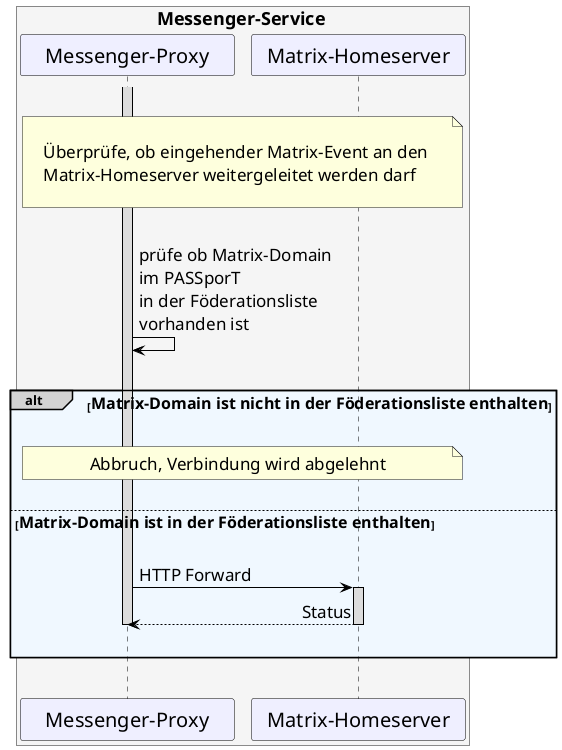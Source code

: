 /' 
# TI-Messenger 1.1
# TI-Messenger-Dienst
# UC - 10064
# Sequence Diagram
# Name: Föderationszugehörigkeit eines Messenger-Service prüfen
'/

@startuml
skinparam sequenceMessageAlign direction
skinparam minClassWidth 200
skinparam BoxPadding 1
skinparam sequenceReferenceHeaderBackgroundColor palegreen
scale max 2048 width

skinparam sequence {
ArrowColor black
ArrowFontSize 17
ActorBorderColor black
LifeLineBorderColor black
LifeLineBackgroundColor Gainsboro

ParticipantBorderColor Motivation
ParticipantBackgroundColor Motivation
ParticipantFontName Impact
ParticipantFontSize 20
ParticipantFontColor black
ParticipantBorderColor Black
ParticipantBackgroundColor MOTIVATION

ActorBackgroundColor Gainsboro
ActorFontColor black
ActorFontSize 20
ActorFontName Aapex
}
    box <size:18>Messenger-Service</size> #WhiteSmoke
    participant MP as "Messenger-Proxy"
    participant MH as "Matrix-Homeserver"
    end box

|||
note over MP, MH: \n<size:17>Überprüfe, ob eingehender Matrix-Event an den \n<size:17>Matrix-Homeserver weitergeleitet werden darf</size>\n
|||

    Activate MP
  MP->MP: prüfe ob Matrix-Domain \nim PASSporT \nin der Föderationsliste \nvorhanden ist

|||
alt#LightGrey #AliceBlue <size:16>Matrix-Domain ist nicht in der Föderationsliste enthalten</size>
|||  

  note over MP, MH: <size:17>Abbruch, Verbindung wird abgelehnt</size>
  ||| 
  
  else <size:16>Matrix-Domain ist in der Föderationsliste enthalten</size>
    ||| 
    MP->MH: HTTP Forward
      Activate MH
    MH-->MP: Status
      Deactivate MH
      Deactivate MP
    ||| 

end
|||
@enduml
